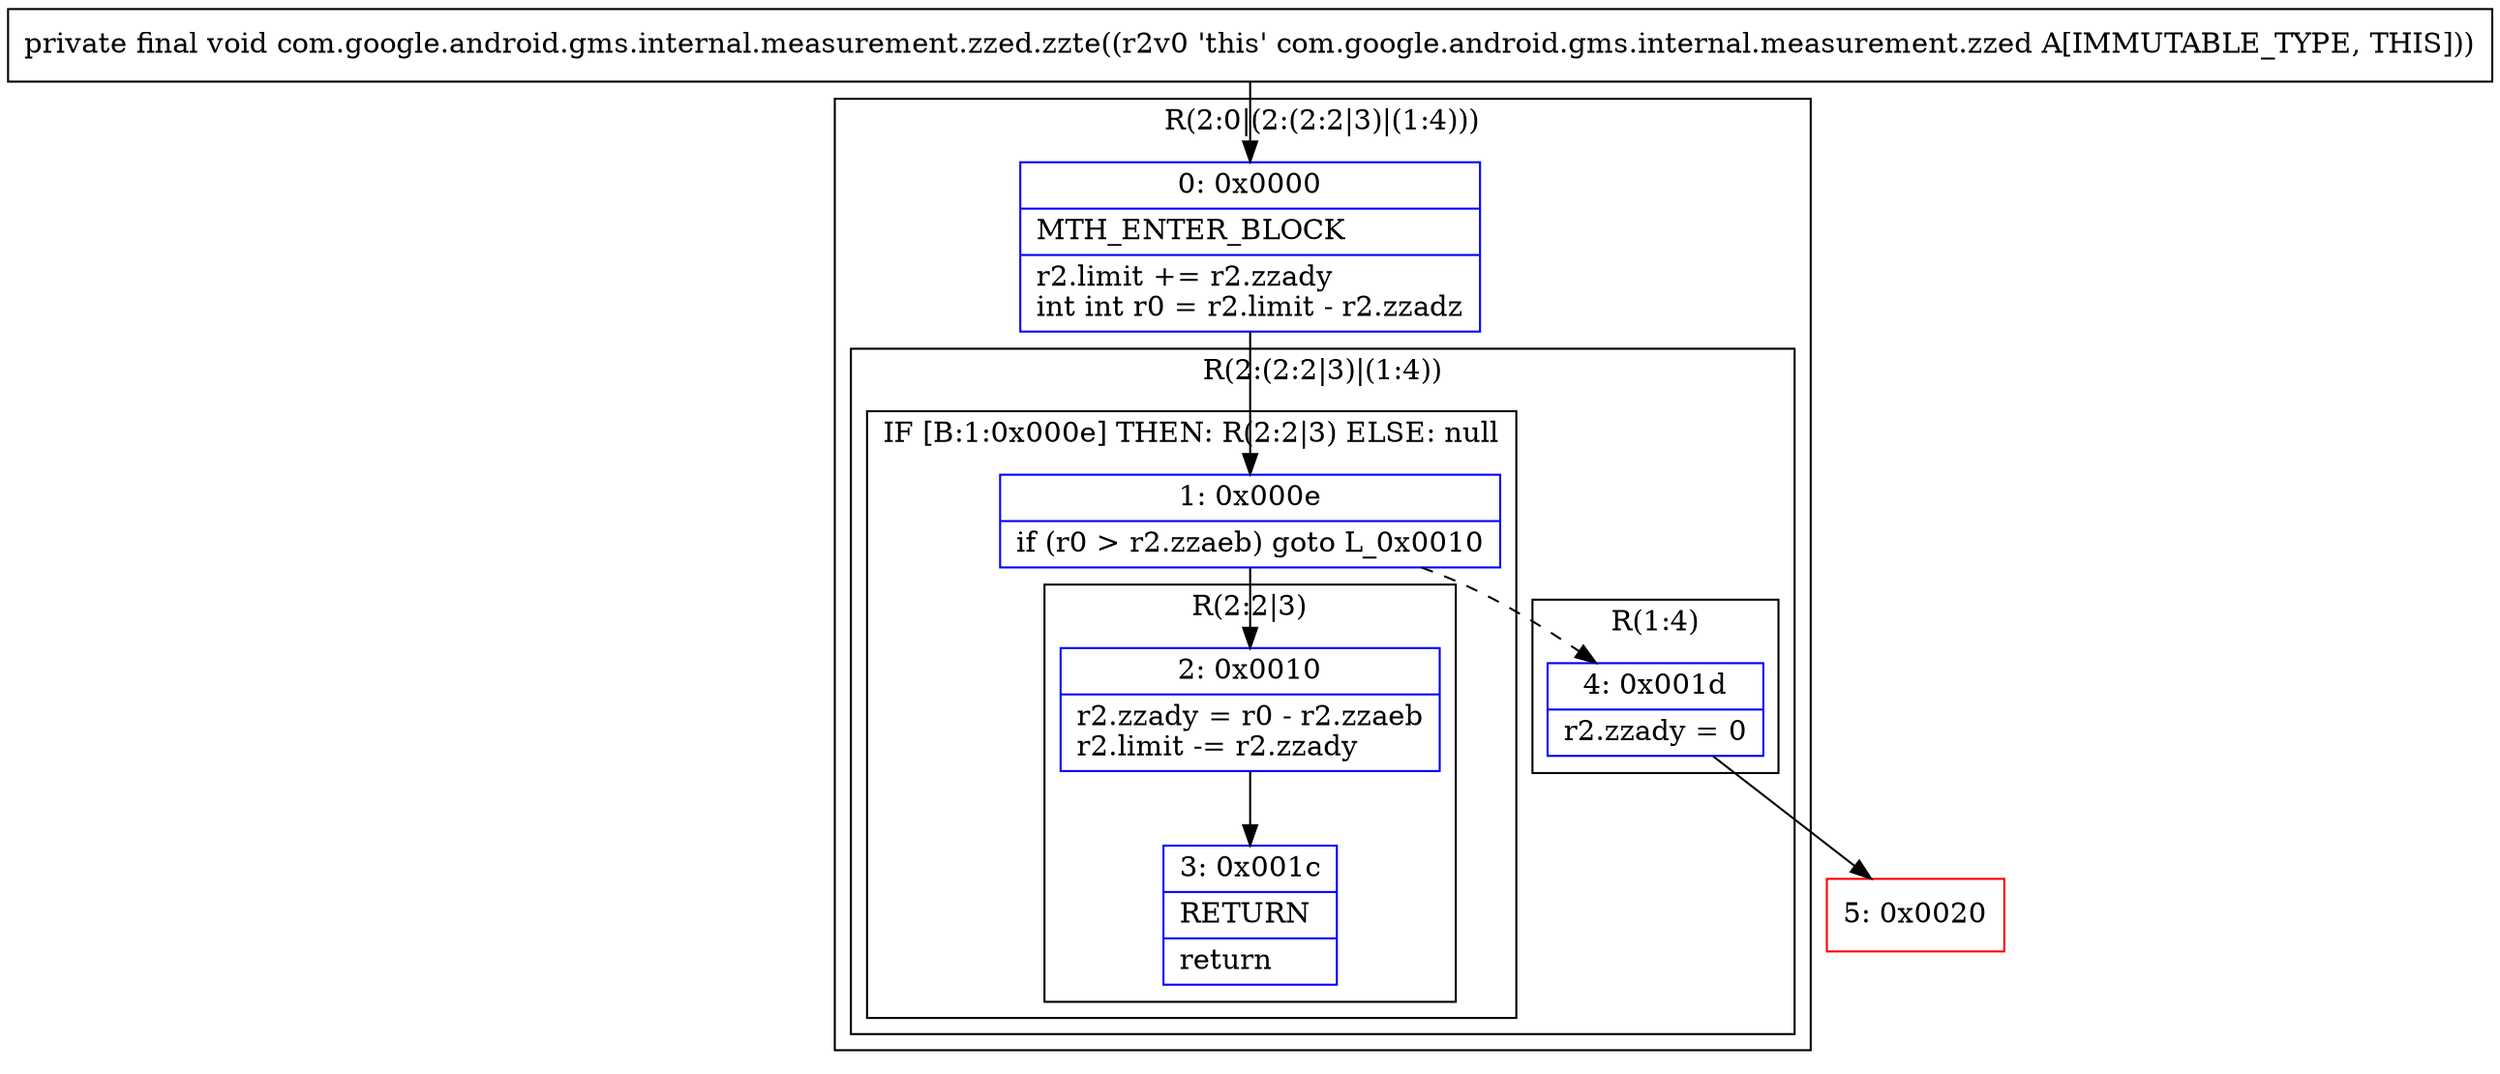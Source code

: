 digraph "CFG forcom.google.android.gms.internal.measurement.zzed.zzte()V" {
subgraph cluster_Region_660580299 {
label = "R(2:0|(2:(2:2|3)|(1:4)))";
node [shape=record,color=blue];
Node_0 [shape=record,label="{0\:\ 0x0000|MTH_ENTER_BLOCK\l|r2.limit += r2.zzady\lint int r0 = r2.limit \- r2.zzadz\l}"];
subgraph cluster_Region_203247566 {
label = "R(2:(2:2|3)|(1:4))";
node [shape=record,color=blue];
subgraph cluster_IfRegion_1191318262 {
label = "IF [B:1:0x000e] THEN: R(2:2|3) ELSE: null";
node [shape=record,color=blue];
Node_1 [shape=record,label="{1\:\ 0x000e|if (r0 \> r2.zzaeb) goto L_0x0010\l}"];
subgraph cluster_Region_2110270983 {
label = "R(2:2|3)";
node [shape=record,color=blue];
Node_2 [shape=record,label="{2\:\ 0x0010|r2.zzady = r0 \- r2.zzaeb\lr2.limit \-= r2.zzady\l}"];
Node_3 [shape=record,label="{3\:\ 0x001c|RETURN\l|return\l}"];
}
}
subgraph cluster_Region_1122624863 {
label = "R(1:4)";
node [shape=record,color=blue];
Node_4 [shape=record,label="{4\:\ 0x001d|r2.zzady = 0\l}"];
}
}
}
Node_5 [shape=record,color=red,label="{5\:\ 0x0020}"];
MethodNode[shape=record,label="{private final void com.google.android.gms.internal.measurement.zzed.zzte((r2v0 'this' com.google.android.gms.internal.measurement.zzed A[IMMUTABLE_TYPE, THIS])) }"];
MethodNode -> Node_0;
Node_0 -> Node_1;
Node_1 -> Node_2;
Node_1 -> Node_4[style=dashed];
Node_2 -> Node_3;
Node_4 -> Node_5;
}

